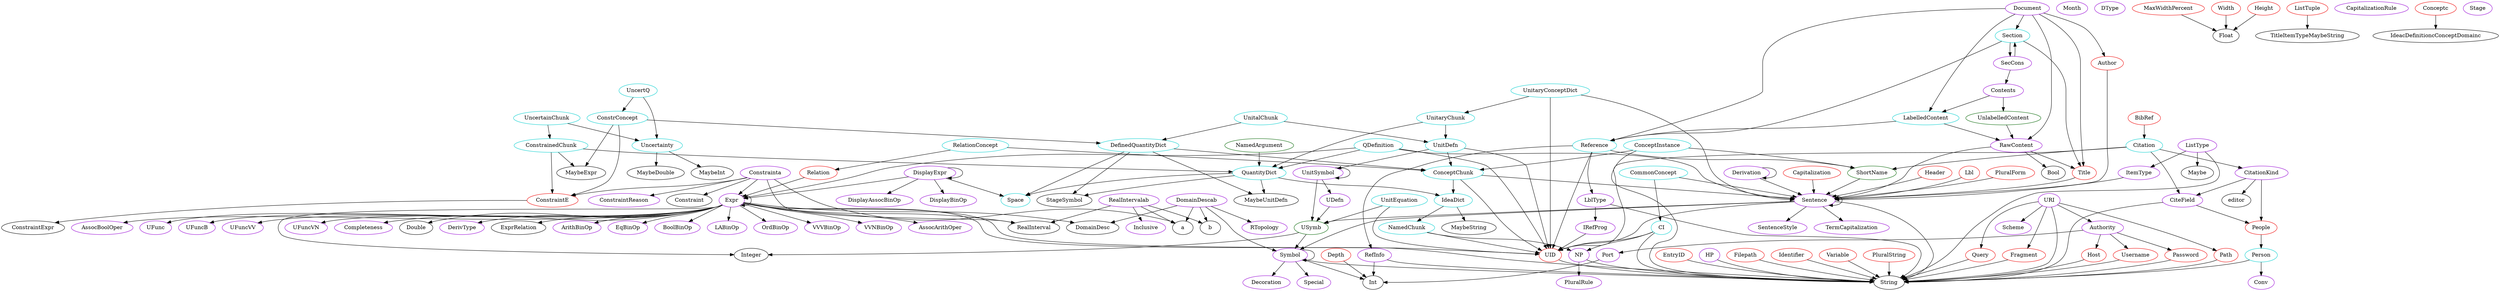 digraph alltypes {
	subgraph core {
		subgraph conceptchunk{
		ConceptChunk -> IdeaDict;
		ConceptChunk -> Sentence;
		ConceptChunk -> UID;
		ConceptChunk	[shape=oval, color=cyan3, label=ConceptChunk];
		}
		subgraph commonconcept{
		CommonConcept -> CI;
		CommonConcept -> Sentence;
		CommonConcept	[shape=oval, color=cyan3, label=CommonConcept];
		}
		subgraph conceptinstance{
		ConceptInstance -> ConceptChunk;
		ConceptInstance -> String;
		ConceptInstance -> ShortName;
		ConceptInstance	[shape=oval, color=cyan3, label=ConceptInstance];
		}
	}
	subgraph citation {
		subgraph citation{
		Citation -> CitationKind;
		Citation -> CiteField;
		Citation -> UID;
		Citation -> ShortName;
		Citation	[shape=oval, color=cyan3, label=Citation];
		}
		subgraph bibref{
		BibRef -> Citation;
		BibRef	[shape=oval, color=red2, label=BibRef];
		}
		subgraph entryid{
		EntryID -> String;
		EntryID	[shape=oval, color=red2, label=EntryID];
		}
	}
	subgraph commonidea {
		subgraph ci{
		CI -> UID;
		CI -> NP;
		CI -> String;
		CI	[shape=oval, color=cyan3, label=CI];
		}
	}
	subgraph concept {
	}
	subgraph contraineds {
		subgraph constrainedchunk{
		ConstrainedChunk -> QuantityDict;
		ConstrainedChunk -> ConstraintE;
		ConstrainedChunk -> MaybeExpr;
		ConstrainedChunk	[shape=oval, color=cyan3, label=ConstrainedChunk];
		}
		subgraph constrconcept{
		ConstrConcept -> DefinedQuantityDict;
		ConstrConcept -> ConstraintE;
		ConstrConcept -> MaybeExpr;
		ConstrConcept	[shape=oval, color=cyan3, label=ConstrConcept];
		}
	}
	subgraph definedquantity {
		subgraph definedquantitydict{
		DefinedQuantityDict -> ConceptChunk;
		DefinedQuantityDict -> StageSymbol;
		DefinedQuantityDict -> Space;
		DefinedQuantityDict -> MaybeUnitDefn;
		DefinedQuantityDict	[shape=oval, color=cyan3, label=DefinedQuantityDict];
		}
	}
	subgraph eq {
		subgraph qdefinition{
		QDefinition -> QuantityDict;
		QDefinition -> Sentence;
		QDefinition -> Expr;
		QDefinition -> UID;
		QDefinition	[shape=oval, color=cyan3, label=QDefinition];
		}
	}
	subgraph namedargument {
		subgraph namedargument{
		NamedArgument -> QuantityDict;
		NamedArgument	[shape=oval, color=darkgreen, label=NamedArgument];
		}
	}
	subgraph namedidea {
		subgraph namedchunk{
		NamedChunk -> UID;
		NamedChunk -> NP;
		NamedChunk	[shape=oval, color=cyan3, label=NamedChunk];
		}
		subgraph ideadict{
		IdeaDict -> NamedChunk;
		IdeaDict -> MaybeString;
		IdeaDict	[shape=oval, color=cyan3, label=IdeaDict];
		}
	}
	subgraph quantity {
		subgraph quantitydict{
		QuantityDict -> IdeaDict;
		QuantityDict -> Space;
		QuantityDict -> StageSymbol;
		QuantityDict -> MaybeUnitDefn;
		QuantityDict	[shape=oval, color=cyan3, label=QuantityDict];
		}
	}
	subgraph relation {
		subgraph relationconcept{
		RelationConcept -> ConceptChunk;
		RelationConcept -> Relation;
		RelationConcept	[shape=oval, color=cyan3, label=RelationConcept];
		}
	}
	subgraph uncertainquantity {
		subgraph uncertainchunk{
		UncertainChunk -> ConstrainedChunk;
		UncertainChunk -> Uncertainty;
		UncertainChunk	[shape=oval, color=cyan3, label=UncertainChunk];
		}
		subgraph uncertq{
		UncertQ -> ConstrConcept;
		UncertQ -> Uncertainty;
		UncertQ	[shape=oval, color=cyan3, label=UncertQ];
		}
	}
	subgraph unitdefn {
		subgraph unitdefn{
		UnitDefn -> ConceptChunk;
		UnitDefn -> UnitSymbol;
		UnitDefn -> UID;
		UnitDefn	[shape=oval, color=cyan3, label=UnitDefn];
		}
		subgraph unitequation{
		UnitEquation -> UID;
		UnitEquation -> USymb;
		UnitEquation	[shape=oval, color=cyan3, label=UnitEquation];
		}
	}
	subgraph unital {
		subgraph unitalchunk{
		UnitalChunk -> DefinedQuantityDict;
		UnitalChunk -> UnitDefn;
		UnitalChunk	[shape=oval, color=cyan3, label=UnitalChunk];
		}
	}
	subgraph unitary {
		subgraph unitarychunk{
		UnitaryChunk -> QuantityDict;
		UnitaryChunk -> UnitDefn;
		UnitaryChunk	[shape=oval, color=cyan3, label=UnitaryChunk];
		}
	}
	subgraph unitaryconcept {
		subgraph unitaryconceptdict{
		UnitaryConceptDict -> UnitaryChunk;
		UnitaryConceptDict -> Sentence;
		UnitaryConceptDict -> UID;
		UnitaryConceptDict	[shape=oval, color=cyan3, label=UnitaryConceptDict];
		}
	}
	subgraph citations {
	}
	subgraph core {
	}
	subgraph core2 {
	}
	subgraph document {
	}
	subgraph citation {
		subgraph citefield{
		CiteField -> String;
		CiteField -> People;
		CiteField	[shape=oval, color=darkviolet, label=CiteField];
		}
		subgraph hp{
		HP -> String;
		HP	[shape=oval, color=darkviolet, label=HP];
		}
		subgraph citationkind{
		CitationKind -> editor;
		CitationKind -> People;
		CitationKind -> CiteField;
		CitationKind	[shape=oval, color=darkviolet, label=CitationKind];
		}
	}
	subgraph date {
		subgraph month{
		Month	[shape=oval, color=darkviolet, label=Month];
		}
	}
	subgraph sentence {
	}
	subgraph core {
		subgraph labelledcontent{
		LabelledContent -> Reference;
		LabelledContent -> RawContent;
		LabelledContent	[shape=oval, color=cyan3, label=LabelledContent];
		}
		subgraph listtype{
		ListType -> ItemType;
		ListType -> Maybe;
		ListType -> String;
		ListType	[shape=oval, color=darkviolet, label=ListType];
		}
		subgraph itemtype{
		ItemType -> Sentence;
		ItemType	[shape=oval, color=darkviolet, label=ItemType];
		}
		subgraph contents{
		Contents -> UnlabelledContent;
		Contents -> LabelledContent;
		Contents	[shape=oval, color=darkviolet, label=Contents];
		}
		subgraph dtype{
		DType	[shape=oval, color=darkviolet, label=DType];
		}
		subgraph rawcontent{
		RawContent -> Sentence;
		RawContent -> Title;
		RawContent -> Bool;
		RawContent	[shape=oval, color=darkviolet, label=RawContent];
		}
		subgraph unlabelledcontent{
		UnlabelledContent -> RawContent;
		UnlabelledContent	[shape=oval, color=darkgreen, label=UnlabelledContent];
		}
		subgraph maxwidthpercent{
		MaxWidthPercent -> Float;
		MaxWidthPercent	[shape=oval, color=red2, label=MaxWidthPercent];
		}
		subgraph title{
		Title -> Sentence;
		Title	[shape=oval, color=red2, label=Title];
		}
		subgraph author{
		Author -> Sentence;
		Author	[shape=oval, color=red2, label=Author];
		}
		subgraph header{
		Header -> Sentence;
		Header	[shape=oval, color=red2, label=Header];
		}
		subgraph depth{
		Depth -> Int;
		Depth	[shape=oval, color=red2, label=Depth];
		}
		subgraph width{
		Width -> Float;
		Width	[shape=oval, color=red2, label=Width];
		}
		subgraph height{
		Height -> Float;
		Height	[shape=oval, color=red2, label=Height];
		}
		subgraph listtuple{
		ListTuple -> TitleItemTypeMaybeString;
		ListTuple	[shape=oval, color=red2, label=ListTuple];
		}
		subgraph filepath{
		Filepath -> String;
		Filepath	[shape=oval, color=red2, label=Filepath];
		}
		subgraph lbl{
		Lbl -> Sentence;
		Lbl	[shape=oval, color=red2, label=Lbl];
		}
		subgraph identifier{
		Identifier -> String;
		Identifier	[shape=oval, color=red2, label=Identifier];
		}
	}
	subgraph diplays {
	}
	subgraph extract {
	}
	subgraph math {
	}
	subgraph precedence {
	}
	subgraph type {
		subgraph lbltype{
		LblType -> IRefProg;
		LblType -> String;
		LblType	[shape=oval, color=darkviolet, label=LblType];
		}
		subgraph irefprog{
		IRefProg -> UID;
		IRefProg	[shape=oval, color=darkviolet, label=IRefProg];
		}
	}
	subgraph core {
		subgraph capitalizationrule{
		CapitalizationRule	[shape=oval, color=darkviolet, label=CapitalizationRule];
		}
		subgraph pluralrule{
		PluralRule	[shape=oval, color=darkviolet, label=PluralRule];
		}
		subgraph np{
		NP -> String;
		NP -> PluralRule;
		NP	[shape=oval, color=darkviolet, label=NP];
		}
		subgraph pluralform{
		PluralForm -> Sentence;
		PluralForm	[shape=oval, color=red2, label=PluralForm];
		}
	}
	subgraph extract {
	}
	subgraph helpers {
	}
	subgraph ast {
		subgraph uri{
		URI -> Scheme;
		URI -> Authority;
		URI -> Path;
		URI -> Query;
		URI -> Fragment;
		URI -> String;
		URI	[shape=oval, color=darkviolet, label=URI];
		}
		subgraph scheme{
		Scheme	[shape=oval, color=darkviolet, label=Scheme];
		}
		subgraph authority{
		Authority -> Username;
		Authority -> Password;
		Authority -> Host;
		Authority -> Port;
		Authority	[shape=oval, color=darkviolet, label=Authority];
		}
		subgraph port{
		Port -> Int;
		Port	[shape=oval, color=darkviolet, label=Port];
		}
		subgraph path{
		Path -> String;
		Path	[shape=oval, color=red2, label=Path];
		}
		subgraph query{
		Query -> String;
		Query	[shape=oval, color=red2, label=Query];
		}
		subgraph fragment{
		Fragment -> String;
		Fragment	[shape=oval, color=red2, label=Fragment];
		}
		subgraph username{
		Username -> String;
		Username	[shape=oval, color=red2, label=Username];
		}
		subgraph password{
		Password -> String;
		Password	[shape=oval, color=red2, label=Password];
		}
		subgraph host{
		Host -> String;
		Host	[shape=oval, color=red2, label=Host];
		}
	}
	subgraph core {
		subgraph uncertainty{
		Uncertainty -> MaybeDouble;
		Uncertainty -> MaybeInt;
		Uncertainty	[shape=oval, color=cyan3, label=Uncertainty];
		}
	}
	subgraph clasess {
		subgraph conceptc{
		Conceptc -> IdeacDefinitioncConceptDomainc;
		Conceptc	[shape=oval, color=red2, label=Conceptc];
		}
	}
	subgraph contraints {
		subgraph constraintreason{
		ConstraintReason	[shape=oval, color=darkviolet, label=ConstraintReason];
		}
		subgraph constrainta{
		Constrainta -> ConstraintReason;
		Constrainta -> RealInterval;
		Constrainta -> a;
		Constrainta -> Constraint;
		Constrainta -> Expr;
		Constrainta -> ConstraintE;
		Constrainta	[shape=oval, color=darkviolet, label=Constrainta];
		}
		subgraph constrainte{
		ConstraintE -> ConstraintExpr;
		ConstraintE	[shape=oval, color=red2, label=ConstraintE];
		}
	}
	subgraph derivation {
		subgraph derivation{
		Derivation -> Sentence;
		Derivation -> Derivation;
		Derivation	[shape=oval, color=darkviolet, label=Derivation];
		}
	}
	subgraph development {
	}
	subgraph diplays {
	}
	subgraph diplayclassess {
	}
	subgraph diplayexprs {
		subgraph displaybinop{
		DisplayBinOp	[shape=oval, color=darkviolet, label=DisplayBinOp];
		}
		subgraph displayassocbinop{
		DisplayAssocBinOp	[shape=oval, color=darkviolet, label=DisplayAssocBinOp];
		}
		subgraph displayexpr{
		DisplayExpr -> Expr;
		DisplayExpr -> DisplayExpr;
		DisplayExpr -> Space;
		DisplayExpr -> DisplayBinOp;
		DisplayExpr -> DisplayAssocBinOp;
		DisplayExpr	[shape=oval, color=darkviolet, label=DisplayExpr];
		}
	}
	subgraph document {
		subgraph section{
		Section -> Title;
		Section -> SecCons;
		Section -> Reference;
		Section	[shape=oval, color=cyan3, label=Section];
		}
		subgraph seccons{
		SecCons -> Section;
		SecCons -> Contents;
		SecCons	[shape=oval, color=darkviolet, label=SecCons];
		}
		subgraph document{
		Document -> Title;
		Document -> Author;
		Document -> Section;
		Document -> Reference;
		Document -> RawContent;
		Document -> LabelledContent;
		Document	[shape=oval, color=darkviolet, label=Document];
		}
	}
	subgraph expr {
		subgraph arithbinop{
		ArithBinOp	[shape=oval, color=darkviolet, label=ArithBinOp];
		}
		subgraph eqbinop{
		EqBinOp	[shape=oval, color=darkviolet, label=EqBinOp];
		}
		subgraph boolbinop{
		BoolBinOp	[shape=oval, color=darkviolet, label=BoolBinOp];
		}
		subgraph labinop{
		LABinOp	[shape=oval, color=darkviolet, label=LABinOp];
		}
		subgraph ordbinop{
		OrdBinOp	[shape=oval, color=darkviolet, label=OrdBinOp];
		}
		subgraph vvvbinop{
		VVVBinOp	[shape=oval, color=darkviolet, label=VVVBinOp];
		}
		subgraph vvnbinop{
		VVNBinOp	[shape=oval, color=darkviolet, label=VVNBinOp];
		}
		subgraph assocarithoper{
		AssocArithOper	[shape=oval, color=darkviolet, label=AssocArithOper];
		}
		subgraph assocbooloper{
		AssocBoolOper	[shape=oval, color=darkviolet, label=AssocBoolOper];
		}
		subgraph ufunc{
		UFunc	[shape=oval, color=darkviolet, label=UFunc];
		}
		subgraph ufuncb{
		UFuncB	[shape=oval, color=darkviolet, label=UFuncB];
		}
		subgraph ufuncvv{
		UFuncVV	[shape=oval, color=darkviolet, label=UFuncVV];
		}
		subgraph ufuncvn{
		UFuncVN	[shape=oval, color=darkviolet, label=UFuncVN];
		}
		subgraph completeness{
		Completeness	[shape=oval, color=darkviolet, label=Completeness];
		}
		subgraph expr{
		Expr -> Double;
		Expr -> Expr;
		Expr -> Integer;
		Expr -> String;
		Expr -> AssocArithOper;
		Expr -> AssocBoolOper;
		Expr -> DerivType;
		Expr -> UID;
		Expr -> Completeness;
		Expr -> ExprRelation;
		Expr -> UFunc;
		Expr -> UFuncB;
		Expr -> UFuncVV;
		Expr -> UFuncVN;
		Expr -> ArithBinOp;
		Expr -> BoolBinOp;
		Expr -> EqBinOp;
		Expr -> LABinOp;
		Expr -> OrdBinOp;
		Expr -> VVVBinOp;
		Expr -> VVNBinOp;
		Expr -> DomainDesc;
		Expr -> RealInterval;
		Expr	[shape=oval, color=darkviolet, label=Expr];
		}
		subgraph derivtype{
		DerivType	[shape=oval, color=darkviolet, label=DerivType];
		}
		subgraph relation{
		Relation -> Expr;
		Relation	[shape=oval, color=red2, label=Relation];
		}
		subgraph variable{
		Variable -> String;
		Variable	[shape=oval, color=red2, label=Variable];
		}
	}
	subgraph mics {
	}
	subgraph nounpraehs {
		subgraph capitalization{
		Capitalization -> Sentence;
		Capitalization	[shape=oval, color=red2, label=Capitalization];
		}
		subgraph pluralstring{
		PluralString -> String;
		PluralString	[shape=oval, color=red2, label=PluralString];
		}
	}
	subgraph people {
		subgraph person{
		Person -> String;
		Person -> Conv;
		Person	[shape=oval, color=cyan3, label=Person];
		}
		subgraph conv{
		Conv	[shape=oval, color=darkviolet, label=Conv];
		}
		subgraph people{
		People -> Person;
		People	[shape=oval, color=red2, label=People];
		}
	}
	subgraph refprog {
		subgraph refinfo{
		RefInfo -> Int;
		RefInfo -> String;
		RefInfo	[shape=oval, color=darkviolet, label=RefInfo];
		}
	}
	subgraph reference {
		subgraph reference{
		Reference -> UID;
		Reference -> LblType;
		Reference -> ShortName;
		Reference -> RefInfo;
		Reference	[shape=oval, color=cyan3, label=Reference];
		}
	}
	subgraph sentence {
		subgraph sentencestyle{
		SentenceStyle	[shape=oval, color=darkviolet, label=SentenceStyle];
		}
		subgraph termcapitalization{
		TermCapitalization	[shape=oval, color=darkviolet, label=TermCapitalization];
		}
		subgraph sentence{
		Sentence -> SentenceStyle;
		Sentence -> TermCapitalization;
		Sentence -> UID;
		Sentence -> Sentence;
		Sentence -> USymb;
		Sentence -> String;
		Sentence -> Symbol;
		Sentence	[shape=oval, color=darkviolet, label=Sentence];
		}
	}
	subgraph sorthandhs {
	}
	subgraph sortnameh {
		subgraph shortname{
		ShortName -> Sentence;
		ShortName	[shape=oval, color=darkgreen, label=ShortName];
		}
	}
	subgraph space {
		subgraph space{
		Space	[shape=oval, color=cyan3, label=Space];
		}
		subgraph rtopology{
		RTopology	[shape=oval, color=darkviolet, label=RTopology];
		}
		subgraph domaindescab{
		DomainDescab -> Symbol;
		DomainDescab -> RTopology;
		DomainDescab -> a;
		DomainDescab -> b;
		DomainDescab -> DomainDesc;
		DomainDescab	[shape=oval, color=darkviolet, label=DomainDescab];
		}
		subgraph inclusive{
		Inclusive	[shape=oval, color=darkviolet, label=Inclusive];
		}
		subgraph realintervalab{
		RealIntervalab -> Inclusive;
		RealIntervalab -> a;
		RealIntervalab -> b;
		RealIntervalab -> RealInterval;
		RealIntervalab	[shape=oval, color=darkviolet, label=RealIntervalab];
		}
	}
	subgraph stages {
		subgraph stage{
		Stage	[shape=oval, color=darkviolet, label=Stage];
		}
	}
	subgraph symbol {
		subgraph decoration{
		Decoration	[shape=oval, color=darkviolet, label=Decoration];
		}
		subgraph symbol{
		Symbol -> String;
		Symbol -> Int;
		Symbol -> Special;
		Symbol -> Decoration;
		Symbol -> Symbol;
		Symbol	[shape=oval, color=darkviolet, label=Symbol];
		}
	}
	subgraph uid {
		subgraph uid{
		UID -> String;
		UID	[shape=oval, color=red2, label=UID];
		}
	}
	subgraph uncertainty {
	}
	subgraph unicode {
		subgraph special{
		Special	[shape=oval, color=darkviolet, label=Special];
		}
	}
	subgraph unitlang {
		subgraph udefn{
		UDefn -> USymb;
		UDefn	[shape=oval, color=darkviolet, label=UDefn];
		}
		subgraph unitsymbol{
		UnitSymbol -> USymb;
		UnitSymbol -> UDefn;
		UnitSymbol -> UnitSymbol;
		UnitSymbol	[shape=oval, color=darkviolet, label=UnitSymbol];
		}
		subgraph usymb{
		USymb -> Symbol;
		USymb -> Integer;
		USymb	[shape=oval, color=darkgreen, label=USymb];
		}
	}
	subgraph drails {
	}
}
